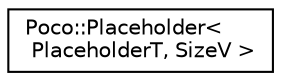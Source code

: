 digraph "Graphical Class Hierarchy"
{
 // LATEX_PDF_SIZE
  edge [fontname="Helvetica",fontsize="10",labelfontname="Helvetica",labelfontsize="10"];
  node [fontname="Helvetica",fontsize="10",shape=record];
  rankdir="LR";
  Node0 [label="Poco::Placeholder\<\l PlaceholderT, SizeV \>",height=0.2,width=0.4,color="black", fillcolor="white", style="filled",URL="$unionPoco_1_1Placeholder.html",tooltip=" "];
}
